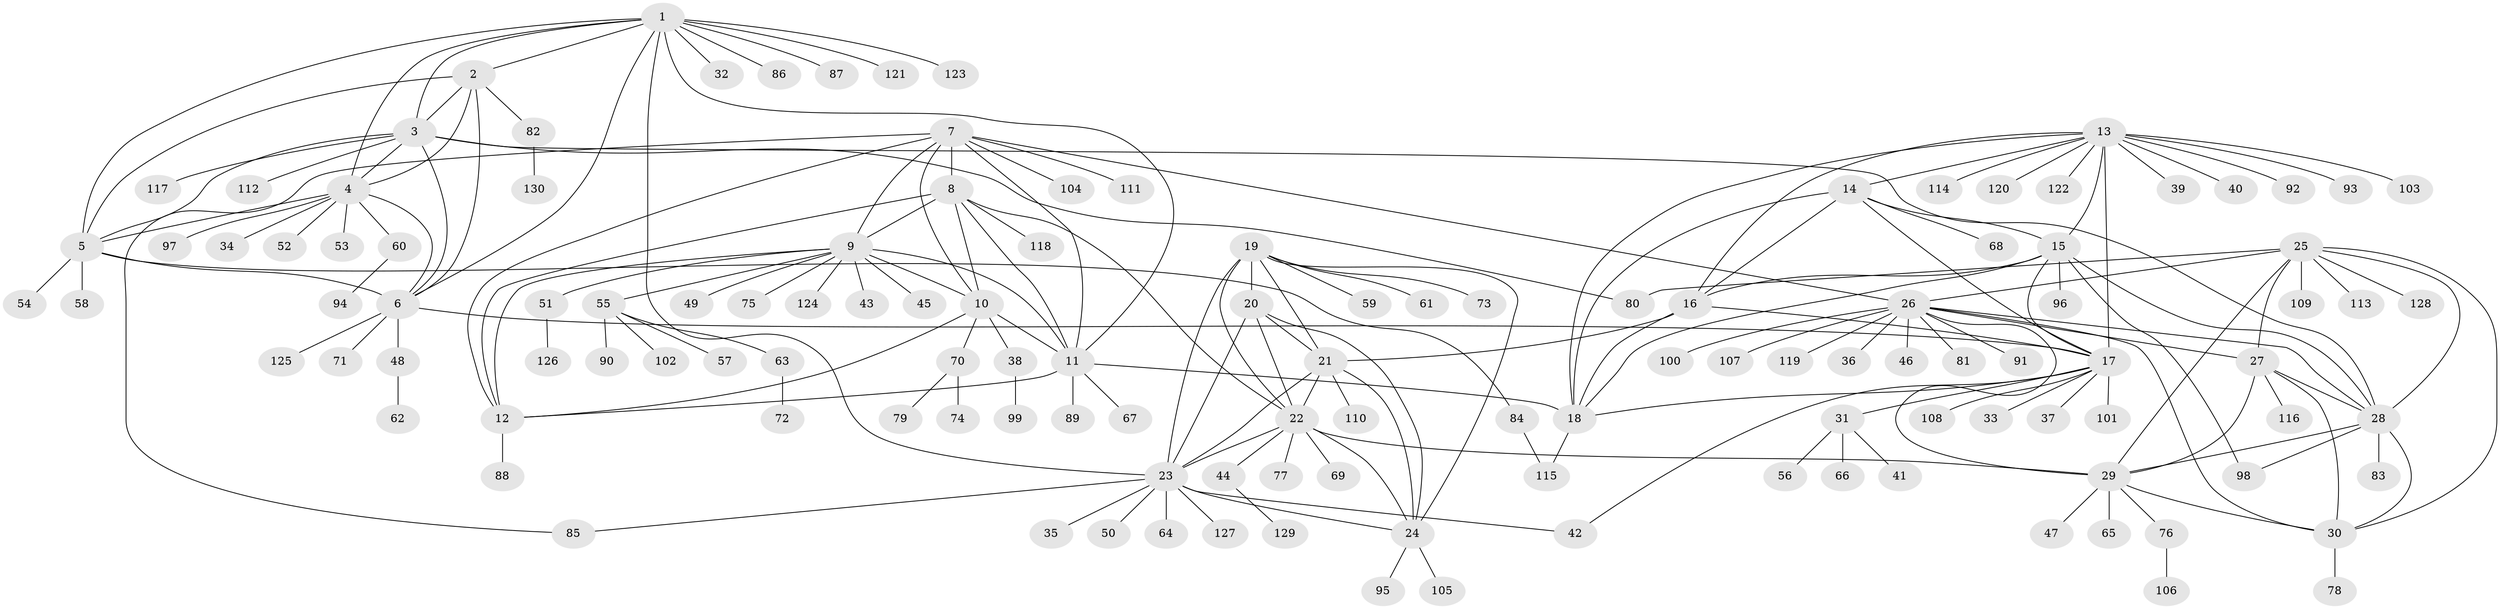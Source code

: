 // Generated by graph-tools (version 1.1) at 2025/11/02/27/25 16:11:34]
// undirected, 130 vertices, 190 edges
graph export_dot {
graph [start="1"]
  node [color=gray90,style=filled];
  1;
  2;
  3;
  4;
  5;
  6;
  7;
  8;
  9;
  10;
  11;
  12;
  13;
  14;
  15;
  16;
  17;
  18;
  19;
  20;
  21;
  22;
  23;
  24;
  25;
  26;
  27;
  28;
  29;
  30;
  31;
  32;
  33;
  34;
  35;
  36;
  37;
  38;
  39;
  40;
  41;
  42;
  43;
  44;
  45;
  46;
  47;
  48;
  49;
  50;
  51;
  52;
  53;
  54;
  55;
  56;
  57;
  58;
  59;
  60;
  61;
  62;
  63;
  64;
  65;
  66;
  67;
  68;
  69;
  70;
  71;
  72;
  73;
  74;
  75;
  76;
  77;
  78;
  79;
  80;
  81;
  82;
  83;
  84;
  85;
  86;
  87;
  88;
  89;
  90;
  91;
  92;
  93;
  94;
  95;
  96;
  97;
  98;
  99;
  100;
  101;
  102;
  103;
  104;
  105;
  106;
  107;
  108;
  109;
  110;
  111;
  112;
  113;
  114;
  115;
  116;
  117;
  118;
  119;
  120;
  121;
  122;
  123;
  124;
  125;
  126;
  127;
  128;
  129;
  130;
  1 -- 2;
  1 -- 3;
  1 -- 4;
  1 -- 5;
  1 -- 6;
  1 -- 11;
  1 -- 23;
  1 -- 32;
  1 -- 86;
  1 -- 87;
  1 -- 121;
  1 -- 123;
  2 -- 3;
  2 -- 4;
  2 -- 5;
  2 -- 6;
  2 -- 82;
  3 -- 4;
  3 -- 5;
  3 -- 6;
  3 -- 28;
  3 -- 80;
  3 -- 112;
  3 -- 117;
  4 -- 5;
  4 -- 6;
  4 -- 34;
  4 -- 52;
  4 -- 53;
  4 -- 60;
  4 -- 97;
  5 -- 6;
  5 -- 54;
  5 -- 58;
  5 -- 84;
  6 -- 17;
  6 -- 48;
  6 -- 71;
  6 -- 125;
  7 -- 8;
  7 -- 9;
  7 -- 10;
  7 -- 11;
  7 -- 12;
  7 -- 26;
  7 -- 85;
  7 -- 104;
  7 -- 111;
  8 -- 9;
  8 -- 10;
  8 -- 11;
  8 -- 12;
  8 -- 22;
  8 -- 118;
  9 -- 10;
  9 -- 11;
  9 -- 12;
  9 -- 43;
  9 -- 45;
  9 -- 49;
  9 -- 51;
  9 -- 55;
  9 -- 75;
  9 -- 124;
  10 -- 11;
  10 -- 12;
  10 -- 38;
  10 -- 70;
  11 -- 12;
  11 -- 18;
  11 -- 67;
  11 -- 89;
  12 -- 88;
  13 -- 14;
  13 -- 15;
  13 -- 16;
  13 -- 17;
  13 -- 18;
  13 -- 39;
  13 -- 40;
  13 -- 92;
  13 -- 93;
  13 -- 103;
  13 -- 114;
  13 -- 120;
  13 -- 122;
  14 -- 15;
  14 -- 16;
  14 -- 17;
  14 -- 18;
  14 -- 68;
  15 -- 16;
  15 -- 17;
  15 -- 18;
  15 -- 28;
  15 -- 96;
  15 -- 98;
  16 -- 17;
  16 -- 18;
  16 -- 21;
  17 -- 18;
  17 -- 31;
  17 -- 33;
  17 -- 37;
  17 -- 42;
  17 -- 101;
  17 -- 108;
  18 -- 115;
  19 -- 20;
  19 -- 21;
  19 -- 22;
  19 -- 23;
  19 -- 24;
  19 -- 59;
  19 -- 61;
  19 -- 73;
  20 -- 21;
  20 -- 22;
  20 -- 23;
  20 -- 24;
  21 -- 22;
  21 -- 23;
  21 -- 24;
  21 -- 110;
  22 -- 23;
  22 -- 24;
  22 -- 29;
  22 -- 44;
  22 -- 69;
  22 -- 77;
  23 -- 24;
  23 -- 35;
  23 -- 42;
  23 -- 50;
  23 -- 64;
  23 -- 85;
  23 -- 127;
  24 -- 95;
  24 -- 105;
  25 -- 26;
  25 -- 27;
  25 -- 28;
  25 -- 29;
  25 -- 30;
  25 -- 80;
  25 -- 109;
  25 -- 113;
  25 -- 128;
  26 -- 27;
  26 -- 28;
  26 -- 29;
  26 -- 30;
  26 -- 36;
  26 -- 46;
  26 -- 81;
  26 -- 91;
  26 -- 100;
  26 -- 107;
  26 -- 119;
  27 -- 28;
  27 -- 29;
  27 -- 30;
  27 -- 116;
  28 -- 29;
  28 -- 30;
  28 -- 83;
  28 -- 98;
  29 -- 30;
  29 -- 47;
  29 -- 65;
  29 -- 76;
  30 -- 78;
  31 -- 41;
  31 -- 56;
  31 -- 66;
  38 -- 99;
  44 -- 129;
  48 -- 62;
  51 -- 126;
  55 -- 57;
  55 -- 63;
  55 -- 90;
  55 -- 102;
  60 -- 94;
  63 -- 72;
  70 -- 74;
  70 -- 79;
  76 -- 106;
  82 -- 130;
  84 -- 115;
}
